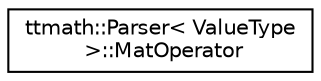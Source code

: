 digraph "Graphical Class Hierarchy"
{
 // LATEX_PDF_SIZE
  edge [fontname="Helvetica",fontsize="10",labelfontname="Helvetica",labelfontsize="10"];
  node [fontname="Helvetica",fontsize="10",shape=record];
  rankdir="LR";
  Node0 [label="ttmath::Parser\< ValueType\l \>::MatOperator",height=0.2,width=0.4,color="black", fillcolor="white", style="filled",URL="$classttmath_1_1_parser_1_1_mat_operator.html",tooltip=" "];
}
